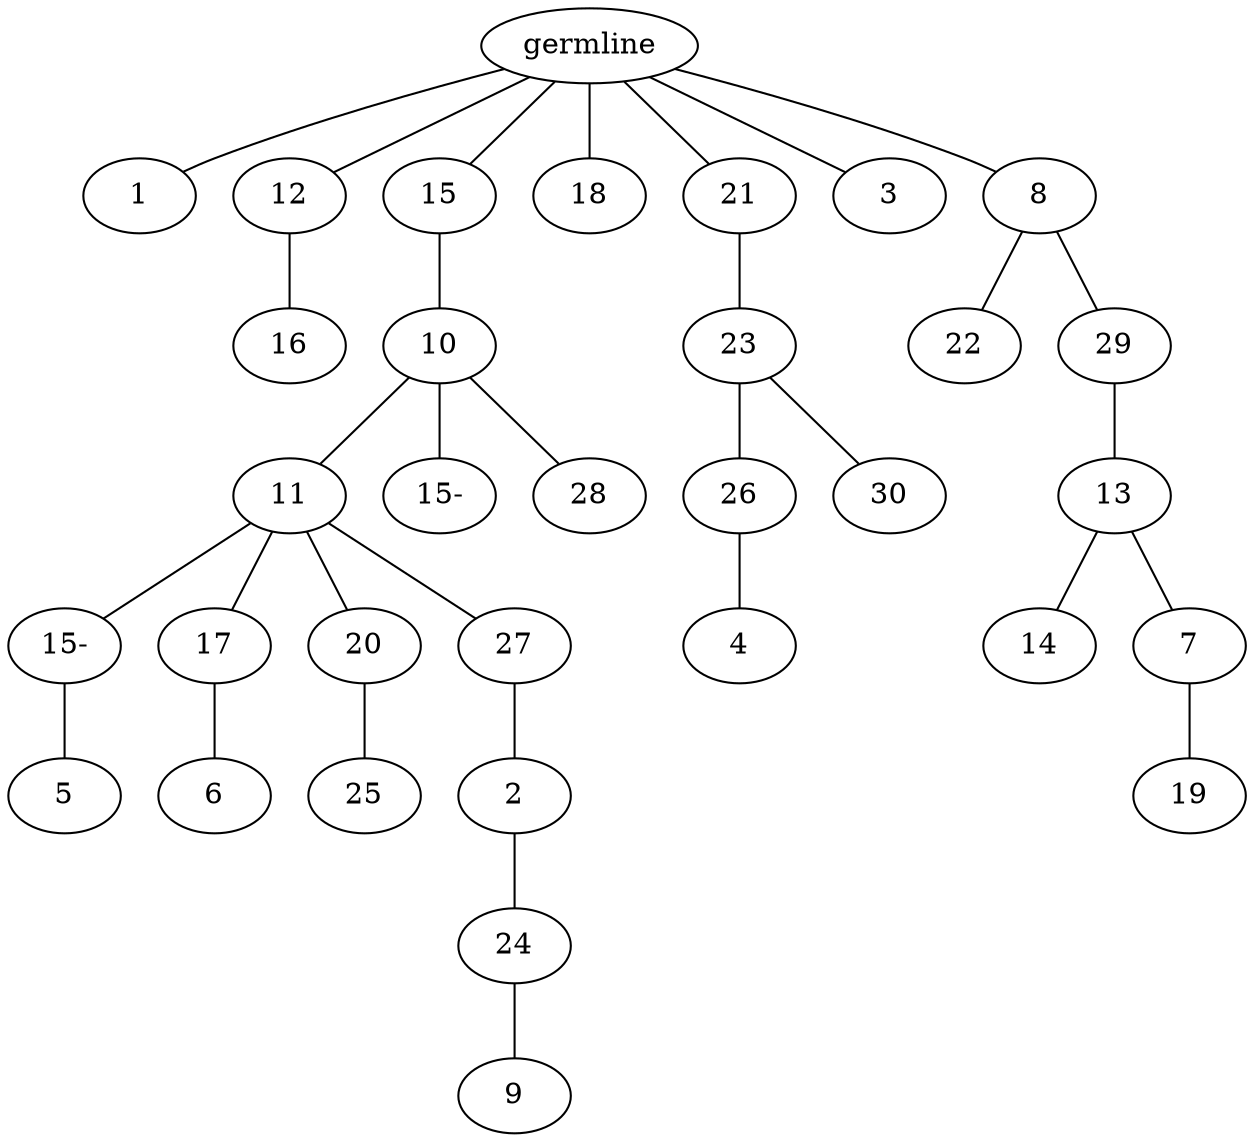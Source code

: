 graph tree {
    "140716356729296" [label="germline"];
    "140716356852560" [label="1"];
    "140716356852368" [label="12"];
    "140716356851168" [label="16"];
    "140716356853520" [label="15"];
    "140716356857968" [label="10"];
    "140716356858352" [label="11"];
    "140716356644288" [label="15-"];
    "140716356644096" [label="5"];
    "140716356858880" [label="17"];
    "140716356859168" [label="6"];
    "140716356859696" [label="20"];
    "140716356859312" [label="25"];
    "140716356859888" [label="27"];
    "140716356859744" [label="2"];
    "140716356859840" [label="24"];
    "140716356860320" [label="9"];
    "140716356861136" [label="15-"];
    "140716356860272" [label="28"];
    "140716356858736" [label="18"];
    "140716356858544" [label="21"];
    "140716356860704" [label="23"];
    "140716356860368" [label="26"];
    "140716356860992" [label="4"];
    "140716356861568" [label="30"];
    "140716356860752" [label="3"];
    "140716356858976" [label="8"];
    "140716356861856" [label="22"];
    "140716356861280" [label="29"];
    "140716356859648" [label="13"];
    "140716356861520" [label="14"];
    "140716356640832" [label="7"];
    "140716356640928" [label="19"];
    "140716356729296" -- "140716356852560";
    "140716356729296" -- "140716356852368";
    "140716356729296" -- "140716356853520";
    "140716356729296" -- "140716356858736";
    "140716356729296" -- "140716356858544";
    "140716356729296" -- "140716356860752";
    "140716356729296" -- "140716356858976";
    "140716356852368" -- "140716356851168";
    "140716356853520" -- "140716356857968";
    "140716356857968" -- "140716356858352";
    "140716356857968" -- "140716356861136";
    "140716356857968" -- "140716356860272";
    "140716356858352" -- "140716356644288";
    "140716356858352" -- "140716356858880";
    "140716356858352" -- "140716356859696";
    "140716356858352" -- "140716356859888";
    "140716356644288" -- "140716356644096";
    "140716356858880" -- "140716356859168";
    "140716356859696" -- "140716356859312";
    "140716356859888" -- "140716356859744";
    "140716356859744" -- "140716356859840";
    "140716356859840" -- "140716356860320";
    "140716356858544" -- "140716356860704";
    "140716356860704" -- "140716356860368";
    "140716356860704" -- "140716356861568";
    "140716356860368" -- "140716356860992";
    "140716356858976" -- "140716356861856";
    "140716356858976" -- "140716356861280";
    "140716356861280" -- "140716356859648";
    "140716356859648" -- "140716356861520";
    "140716356859648" -- "140716356640832";
    "140716356640832" -- "140716356640928";
}
